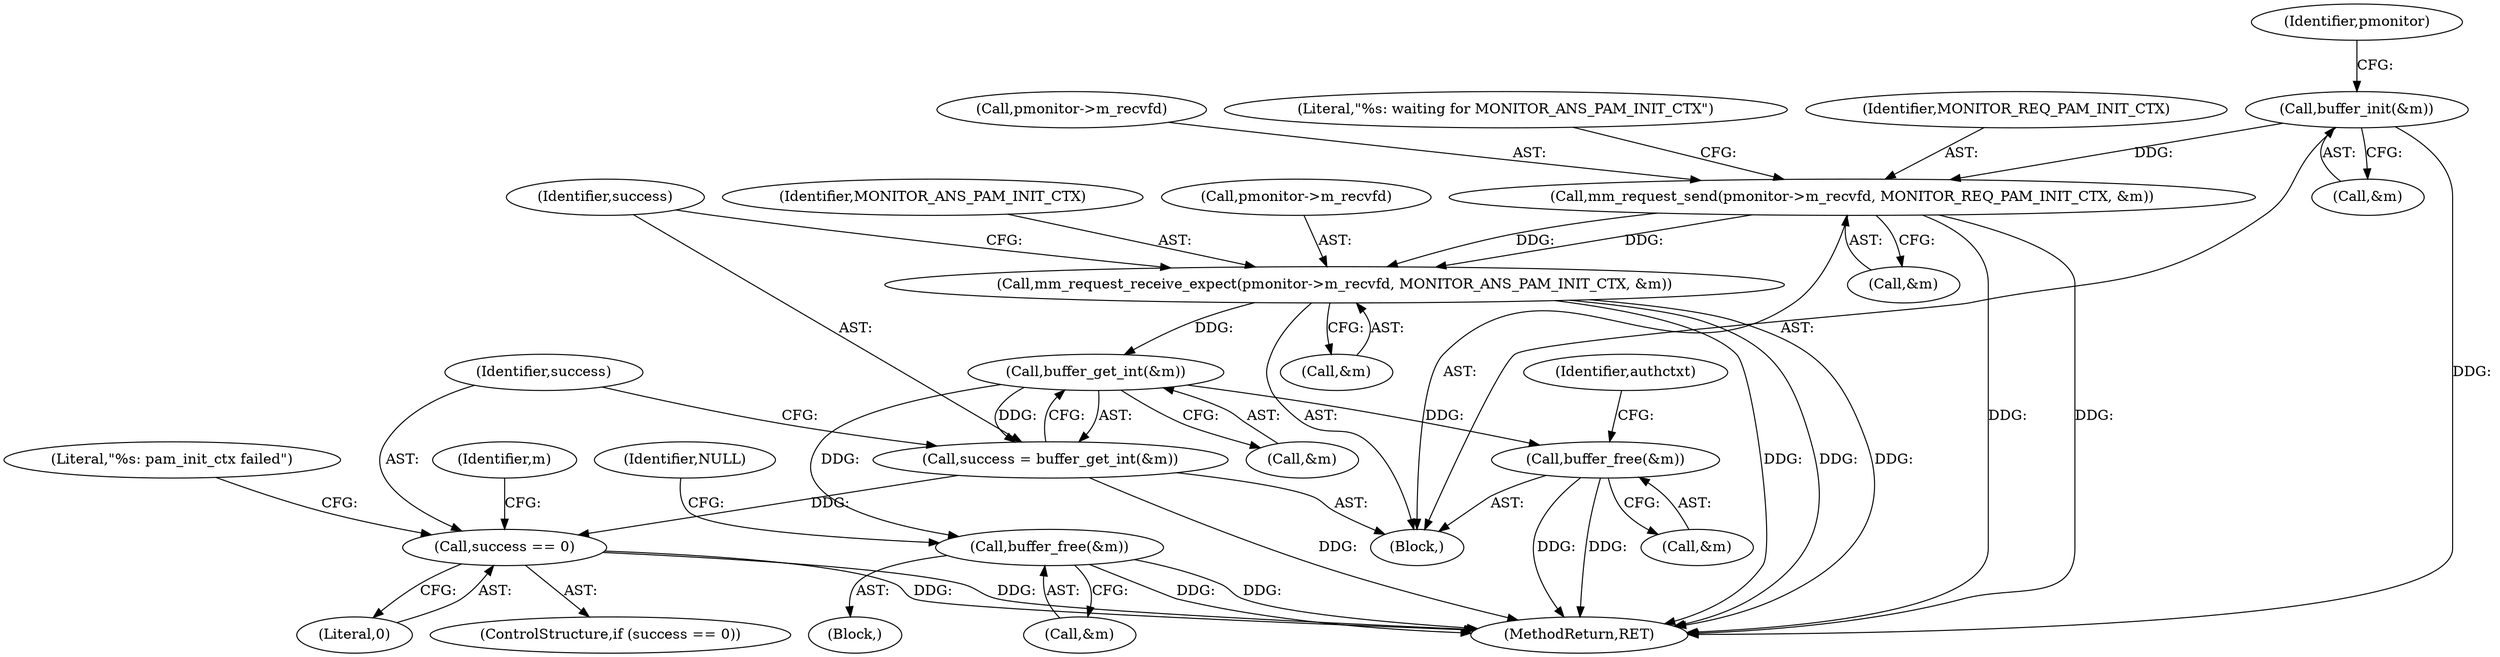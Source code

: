 digraph "0_openssh-portable_d4697fe9a28dab7255c60433e4dd23cf7fce8a8b_0@API" {
"1000111" [label="(Call,mm_request_send(pmonitor->m_recvfd, MONITOR_REQ_PAM_INIT_CTX, &m))"];
"1000108" [label="(Call,buffer_init(&m))"];
"1000121" [label="(Call,mm_request_receive_expect(pmonitor->m_recvfd, MONITOR_ANS_PAM_INIT_CTX, &m))"];
"1000130" [label="(Call,buffer_get_int(&m))"];
"1000128" [label="(Call,success = buffer_get_int(&m))"];
"1000134" [label="(Call,success == 0)"];
"1000141" [label="(Call,buffer_free(&m))"];
"1000146" [label="(Call,buffer_free(&m))"];
"1000128" [label="(Call,success = buffer_get_int(&m))"];
"1000135" [label="(Identifier,success)"];
"1000142" [label="(Call,&m)"];
"1000148" [label="(Identifier,m)"];
"1000112" [label="(Call,pmonitor->m_recvfd)"];
"1000119" [label="(Literal,\"%s: waiting for MONITOR_ANS_PAM_INIT_CTX\")"];
"1000109" [label="(Call,&m)"];
"1000122" [label="(Call,pmonitor->m_recvfd)"];
"1000113" [label="(Identifier,pmonitor)"];
"1000139" [label="(Literal,\"%s: pam_init_ctx failed\")"];
"1000108" [label="(Call,buffer_init(&m))"];
"1000145" [label="(Identifier,NULL)"];
"1000151" [label="(MethodReturn,RET)"];
"1000125" [label="(Identifier,MONITOR_ANS_PAM_INIT_CTX)"];
"1000131" [label="(Call,&m)"];
"1000150" [label="(Identifier,authctxt)"];
"1000116" [label="(Call,&m)"];
"1000137" [label="(Block,)"];
"1000115" [label="(Identifier,MONITOR_REQ_PAM_INIT_CTX)"];
"1000146" [label="(Call,buffer_free(&m))"];
"1000141" [label="(Call,buffer_free(&m))"];
"1000121" [label="(Call,mm_request_receive_expect(pmonitor->m_recvfd, MONITOR_ANS_PAM_INIT_CTX, &m))"];
"1000133" [label="(ControlStructure,if (success == 0))"];
"1000130" [label="(Call,buffer_get_int(&m))"];
"1000136" [label="(Literal,0)"];
"1000126" [label="(Call,&m)"];
"1000129" [label="(Identifier,success)"];
"1000134" [label="(Call,success == 0)"];
"1000102" [label="(Block,)"];
"1000147" [label="(Call,&m)"];
"1000111" [label="(Call,mm_request_send(pmonitor->m_recvfd, MONITOR_REQ_PAM_INIT_CTX, &m))"];
"1000111" -> "1000102"  [label="AST: "];
"1000111" -> "1000116"  [label="CFG: "];
"1000112" -> "1000111"  [label="AST: "];
"1000115" -> "1000111"  [label="AST: "];
"1000116" -> "1000111"  [label="AST: "];
"1000119" -> "1000111"  [label="CFG: "];
"1000111" -> "1000151"  [label="DDG: "];
"1000111" -> "1000151"  [label="DDG: "];
"1000108" -> "1000111"  [label="DDG: "];
"1000111" -> "1000121"  [label="DDG: "];
"1000111" -> "1000121"  [label="DDG: "];
"1000108" -> "1000102"  [label="AST: "];
"1000108" -> "1000109"  [label="CFG: "];
"1000109" -> "1000108"  [label="AST: "];
"1000113" -> "1000108"  [label="CFG: "];
"1000108" -> "1000151"  [label="DDG: "];
"1000121" -> "1000102"  [label="AST: "];
"1000121" -> "1000126"  [label="CFG: "];
"1000122" -> "1000121"  [label="AST: "];
"1000125" -> "1000121"  [label="AST: "];
"1000126" -> "1000121"  [label="AST: "];
"1000129" -> "1000121"  [label="CFG: "];
"1000121" -> "1000151"  [label="DDG: "];
"1000121" -> "1000151"  [label="DDG: "];
"1000121" -> "1000151"  [label="DDG: "];
"1000121" -> "1000130"  [label="DDG: "];
"1000130" -> "1000128"  [label="AST: "];
"1000130" -> "1000131"  [label="CFG: "];
"1000131" -> "1000130"  [label="AST: "];
"1000128" -> "1000130"  [label="CFG: "];
"1000130" -> "1000128"  [label="DDG: "];
"1000130" -> "1000141"  [label="DDG: "];
"1000130" -> "1000146"  [label="DDG: "];
"1000128" -> "1000102"  [label="AST: "];
"1000129" -> "1000128"  [label="AST: "];
"1000135" -> "1000128"  [label="CFG: "];
"1000128" -> "1000151"  [label="DDG: "];
"1000128" -> "1000134"  [label="DDG: "];
"1000134" -> "1000133"  [label="AST: "];
"1000134" -> "1000136"  [label="CFG: "];
"1000135" -> "1000134"  [label="AST: "];
"1000136" -> "1000134"  [label="AST: "];
"1000139" -> "1000134"  [label="CFG: "];
"1000148" -> "1000134"  [label="CFG: "];
"1000134" -> "1000151"  [label="DDG: "];
"1000134" -> "1000151"  [label="DDG: "];
"1000141" -> "1000137"  [label="AST: "];
"1000141" -> "1000142"  [label="CFG: "];
"1000142" -> "1000141"  [label="AST: "];
"1000145" -> "1000141"  [label="CFG: "];
"1000141" -> "1000151"  [label="DDG: "];
"1000141" -> "1000151"  [label="DDG: "];
"1000146" -> "1000102"  [label="AST: "];
"1000146" -> "1000147"  [label="CFG: "];
"1000147" -> "1000146"  [label="AST: "];
"1000150" -> "1000146"  [label="CFG: "];
"1000146" -> "1000151"  [label="DDG: "];
"1000146" -> "1000151"  [label="DDG: "];
}

